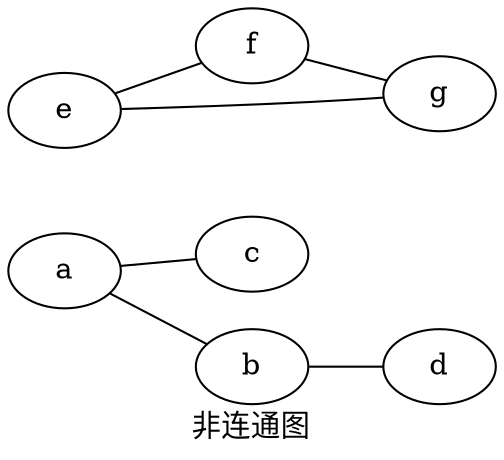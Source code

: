graph xxh{
    label ="非连通图"
    rankdir = LR
    a--c;
    a--b;
    b--d;
    e--f;
    f--g;
    e--g;
}